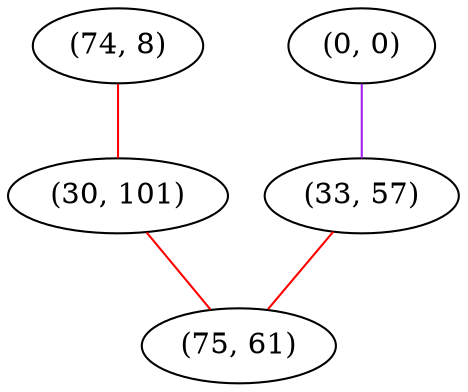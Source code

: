graph "" {
"(74, 8)";
"(0, 0)";
"(33, 57)";
"(30, 101)";
"(75, 61)";
"(74, 8)" -- "(30, 101)"  [color=red, key=0, weight=1];
"(0, 0)" -- "(33, 57)"  [color=purple, key=0, weight=4];
"(33, 57)" -- "(75, 61)"  [color=red, key=0, weight=1];
"(30, 101)" -- "(75, 61)"  [color=red, key=0, weight=1];
}
